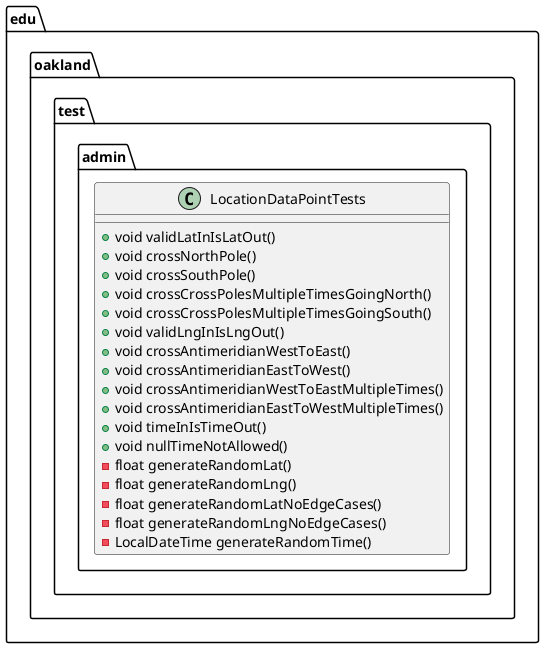 @startuml LocationDataPointTests

package edu.oakland.test.admin {
    class LocationDataPointTests {
        + void validLatInIsLatOut()
        + void crossNorthPole()
        + void crossSouthPole()
        + void crossCrossPolesMultipleTimesGoingNorth()
        + void crossCrossPolesMultipleTimesGoingSouth()
        + void validLngInIsLngOut()
        + void crossAntimeridianWestToEast()
        + void crossAntimeridianEastToWest()
        + void crossAntimeridianWestToEastMultipleTimes()
        + void crossAntimeridianEastToWestMultipleTimes()
        + void timeInIsTimeOut()
        + void nullTimeNotAllowed()
        - float generateRandomLat()
        - float generateRandomLng()
        - float generateRandomLatNoEdgeCases()
        - float generateRandomLngNoEdgeCases()
        - LocalDateTime generateRandomTime()
    }
}

@enduml
